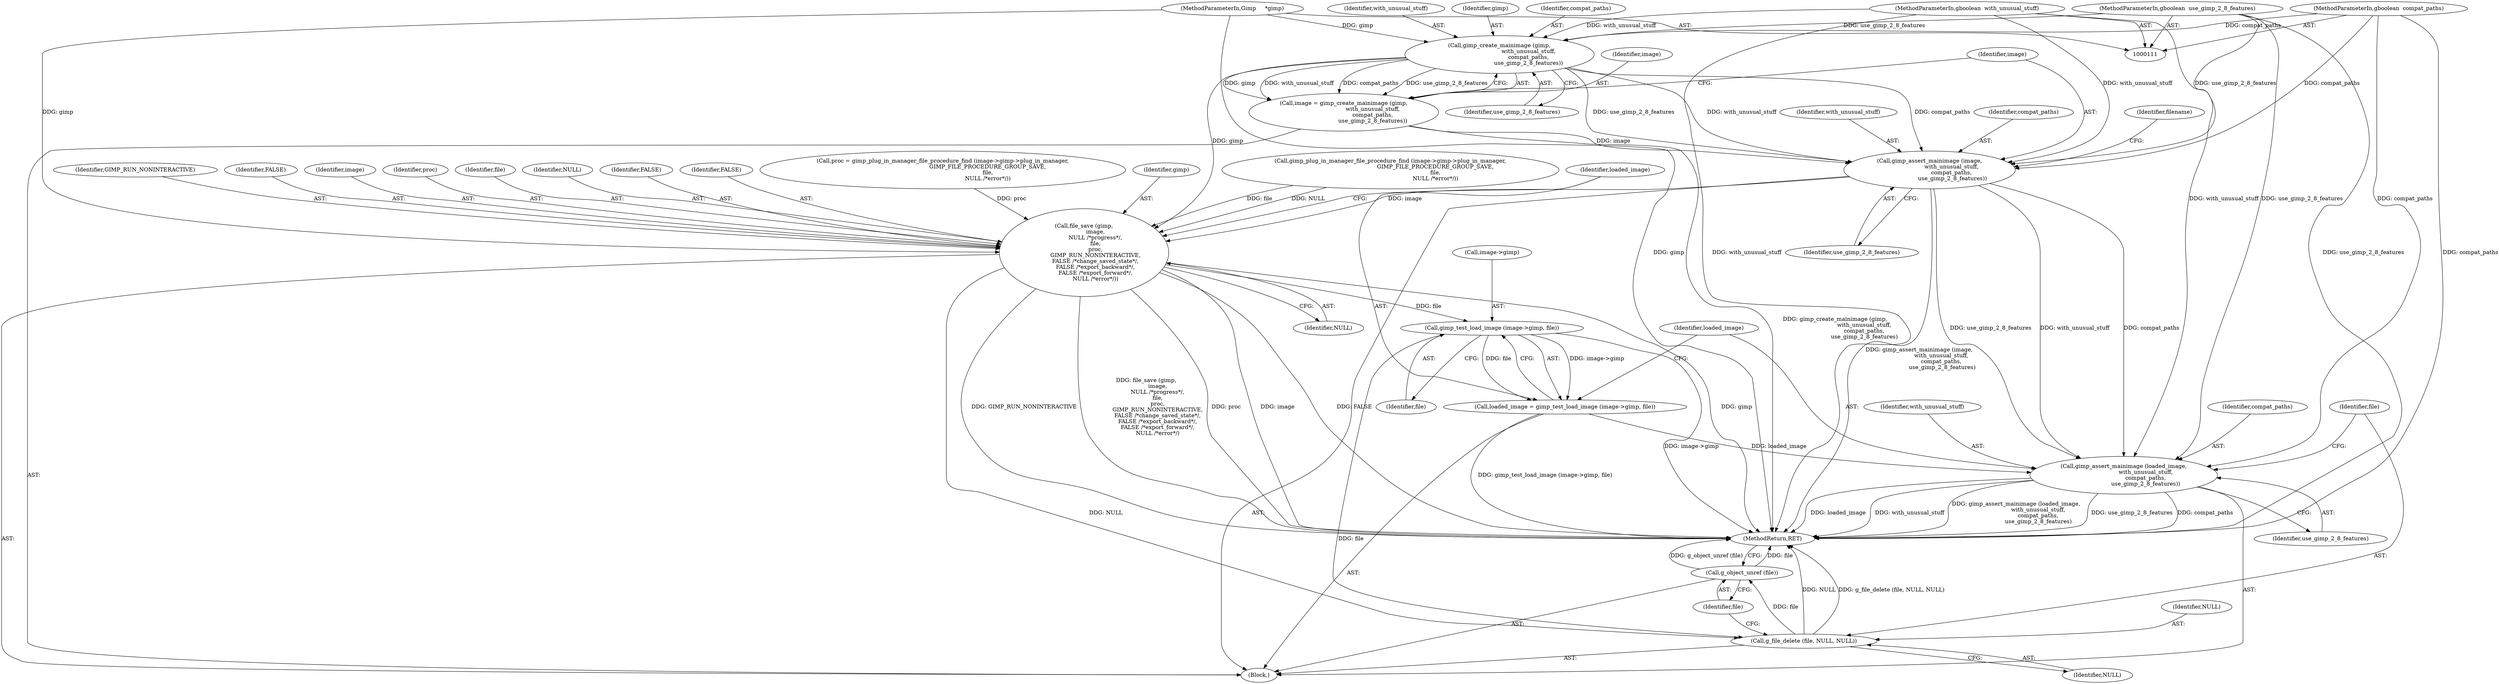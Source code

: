 digraph "0_gimp_c21eff4b031acb04fb4dfce8bd5fdfecc2b6524f@API" {
"1000124" [label="(Call,gimp_create_mainimage (gimp,\n                                 with_unusual_stuff,\n                                 compat_paths,\n                                 use_gimp_2_8_features))"];
"1000112" [label="(MethodParameterIn,Gimp     *gimp)"];
"1000113" [label="(MethodParameterIn,gboolean  with_unusual_stuff)"];
"1000114" [label="(MethodParameterIn,gboolean  compat_paths)"];
"1000115" [label="(MethodParameterIn,gboolean  use_gimp_2_8_features)"];
"1000122" [label="(Call,image = gimp_create_mainimage (gimp,\n                                 with_unusual_stuff,\n                                 compat_paths,\n                                 use_gimp_2_8_features))"];
"1000129" [label="(Call,gimp_assert_mainimage (image,\n                         with_unusual_stuff,\n                         compat_paths,\n                          use_gimp_2_8_features))"];
"1000157" [label="(Call,file_save (gimp,\n             image,\n             NULL /*progress*/,\n             file,\n             proc,\n             GIMP_RUN_NONINTERACTIVE,\n             FALSE /*change_saved_state*/,\n             FALSE /*export_backward*/,\n             FALSE /*export_forward*/,\n             NULL /*error*/))"];
"1000170" [label="(Call,gimp_test_load_image (image->gimp, file))"];
"1000168" [label="(Call,loaded_image = gimp_test_load_image (image->gimp, file))"];
"1000175" [label="(Call,gimp_assert_mainimage (loaded_image,\n                         with_unusual_stuff,\n                         compat_paths,\n                         use_gimp_2_8_features))"];
"1000180" [label="(Call,g_file_delete (file, NULL, NULL))"];
"1000184" [label="(Call,g_object_unref (file))"];
"1000168" [label="(Call,loaded_image = gimp_test_load_image (image->gimp, file))"];
"1000128" [label="(Identifier,use_gimp_2_8_features)"];
"1000135" [label="(Identifier,filename)"];
"1000148" [label="(Call,gimp_plug_in_manager_file_procedure_find (image->gimp->plug_in_manager,\n                                                   GIMP_FILE_PROCEDURE_GROUP_SAVE,\n                                                   file,\n                                                   NULL /*error*/))"];
"1000185" [label="(Identifier,file)"];
"1000112" [label="(MethodParameterIn,Gimp     *gimp)"];
"1000175" [label="(Call,gimp_assert_mainimage (loaded_image,\n                         with_unusual_stuff,\n                         compat_paths,\n                         use_gimp_2_8_features))"];
"1000176" [label="(Identifier,loaded_image)"];
"1000182" [label="(Identifier,NULL)"];
"1000163" [label="(Identifier,GIMP_RUN_NONINTERACTIVE)"];
"1000122" [label="(Call,image = gimp_create_mainimage (gimp,\n                                 with_unusual_stuff,\n                                 compat_paths,\n                                 use_gimp_2_8_features))"];
"1000169" [label="(Identifier,loaded_image)"];
"1000179" [label="(Identifier,use_gimp_2_8_features)"];
"1000113" [label="(MethodParameterIn,gboolean  with_unusual_stuff)"];
"1000174" [label="(Identifier,file)"];
"1000170" [label="(Call,gimp_test_load_image (image->gimp, file))"];
"1000166" [label="(Identifier,FALSE)"];
"1000171" [label="(Call,image->gimp)"];
"1000159" [label="(Identifier,image)"];
"1000162" [label="(Identifier,proc)"];
"1000178" [label="(Identifier,compat_paths)"];
"1000180" [label="(Call,g_file_delete (file, NULL, NULL))"];
"1000181" [label="(Identifier,file)"];
"1000161" [label="(Identifier,file)"];
"1000125" [label="(Identifier,gimp)"];
"1000186" [label="(MethodReturn,RET)"];
"1000177" [label="(Identifier,with_unusual_stuff)"];
"1000131" [label="(Identifier,with_unusual_stuff)"];
"1000116" [label="(Block,)"];
"1000160" [label="(Identifier,NULL)"];
"1000164" [label="(Identifier,FALSE)"];
"1000127" [label="(Identifier,compat_paths)"];
"1000132" [label="(Identifier,compat_paths)"];
"1000165" [label="(Identifier,FALSE)"];
"1000115" [label="(MethodParameterIn,gboolean  use_gimp_2_8_features)"];
"1000146" [label="(Call,proc = gimp_plug_in_manager_file_procedure_find (image->gimp->plug_in_manager,\n                                                   GIMP_FILE_PROCEDURE_GROUP_SAVE,\n                                                   file,\n                                                   NULL /*error*/))"];
"1000114" [label="(MethodParameterIn,gboolean  compat_paths)"];
"1000123" [label="(Identifier,image)"];
"1000133" [label="(Identifier,use_gimp_2_8_features)"];
"1000158" [label="(Identifier,gimp)"];
"1000184" [label="(Call,g_object_unref (file))"];
"1000130" [label="(Identifier,image)"];
"1000124" [label="(Call,gimp_create_mainimage (gimp,\n                                 with_unusual_stuff,\n                                 compat_paths,\n                                 use_gimp_2_8_features))"];
"1000126" [label="(Identifier,with_unusual_stuff)"];
"1000129" [label="(Call,gimp_assert_mainimage (image,\n                         with_unusual_stuff,\n                         compat_paths,\n                          use_gimp_2_8_features))"];
"1000157" [label="(Call,file_save (gimp,\n             image,\n             NULL /*progress*/,\n             file,\n             proc,\n             GIMP_RUN_NONINTERACTIVE,\n             FALSE /*change_saved_state*/,\n             FALSE /*export_backward*/,\n             FALSE /*export_forward*/,\n             NULL /*error*/))"];
"1000167" [label="(Identifier,NULL)"];
"1000183" [label="(Identifier,NULL)"];
"1000124" -> "1000122"  [label="AST: "];
"1000124" -> "1000128"  [label="CFG: "];
"1000125" -> "1000124"  [label="AST: "];
"1000126" -> "1000124"  [label="AST: "];
"1000127" -> "1000124"  [label="AST: "];
"1000128" -> "1000124"  [label="AST: "];
"1000122" -> "1000124"  [label="CFG: "];
"1000124" -> "1000122"  [label="DDG: gimp"];
"1000124" -> "1000122"  [label="DDG: with_unusual_stuff"];
"1000124" -> "1000122"  [label="DDG: compat_paths"];
"1000124" -> "1000122"  [label="DDG: use_gimp_2_8_features"];
"1000112" -> "1000124"  [label="DDG: gimp"];
"1000113" -> "1000124"  [label="DDG: with_unusual_stuff"];
"1000114" -> "1000124"  [label="DDG: compat_paths"];
"1000115" -> "1000124"  [label="DDG: use_gimp_2_8_features"];
"1000124" -> "1000129"  [label="DDG: with_unusual_stuff"];
"1000124" -> "1000129"  [label="DDG: compat_paths"];
"1000124" -> "1000129"  [label="DDG: use_gimp_2_8_features"];
"1000124" -> "1000157"  [label="DDG: gimp"];
"1000112" -> "1000111"  [label="AST: "];
"1000112" -> "1000186"  [label="DDG: gimp"];
"1000112" -> "1000157"  [label="DDG: gimp"];
"1000113" -> "1000111"  [label="AST: "];
"1000113" -> "1000186"  [label="DDG: with_unusual_stuff"];
"1000113" -> "1000129"  [label="DDG: with_unusual_stuff"];
"1000113" -> "1000175"  [label="DDG: with_unusual_stuff"];
"1000114" -> "1000111"  [label="AST: "];
"1000114" -> "1000186"  [label="DDG: compat_paths"];
"1000114" -> "1000129"  [label="DDG: compat_paths"];
"1000114" -> "1000175"  [label="DDG: compat_paths"];
"1000115" -> "1000111"  [label="AST: "];
"1000115" -> "1000186"  [label="DDG: use_gimp_2_8_features"];
"1000115" -> "1000129"  [label="DDG: use_gimp_2_8_features"];
"1000115" -> "1000175"  [label="DDG: use_gimp_2_8_features"];
"1000122" -> "1000116"  [label="AST: "];
"1000123" -> "1000122"  [label="AST: "];
"1000130" -> "1000122"  [label="CFG: "];
"1000122" -> "1000186"  [label="DDG: gimp_create_mainimage (gimp,\n                                 with_unusual_stuff,\n                                 compat_paths,\n                                 use_gimp_2_8_features)"];
"1000122" -> "1000129"  [label="DDG: image"];
"1000129" -> "1000116"  [label="AST: "];
"1000129" -> "1000133"  [label="CFG: "];
"1000130" -> "1000129"  [label="AST: "];
"1000131" -> "1000129"  [label="AST: "];
"1000132" -> "1000129"  [label="AST: "];
"1000133" -> "1000129"  [label="AST: "];
"1000135" -> "1000129"  [label="CFG: "];
"1000129" -> "1000186"  [label="DDG: gimp_assert_mainimage (image,\n                         with_unusual_stuff,\n                         compat_paths,\n                          use_gimp_2_8_features)"];
"1000129" -> "1000157"  [label="DDG: image"];
"1000129" -> "1000175"  [label="DDG: with_unusual_stuff"];
"1000129" -> "1000175"  [label="DDG: compat_paths"];
"1000129" -> "1000175"  [label="DDG: use_gimp_2_8_features"];
"1000157" -> "1000116"  [label="AST: "];
"1000157" -> "1000167"  [label="CFG: "];
"1000158" -> "1000157"  [label="AST: "];
"1000159" -> "1000157"  [label="AST: "];
"1000160" -> "1000157"  [label="AST: "];
"1000161" -> "1000157"  [label="AST: "];
"1000162" -> "1000157"  [label="AST: "];
"1000163" -> "1000157"  [label="AST: "];
"1000164" -> "1000157"  [label="AST: "];
"1000165" -> "1000157"  [label="AST: "];
"1000166" -> "1000157"  [label="AST: "];
"1000167" -> "1000157"  [label="AST: "];
"1000169" -> "1000157"  [label="CFG: "];
"1000157" -> "1000186"  [label="DDG: file_save (gimp,\n             image,\n             NULL /*progress*/,\n             file,\n             proc,\n             GIMP_RUN_NONINTERACTIVE,\n             FALSE /*change_saved_state*/,\n             FALSE /*export_backward*/,\n             FALSE /*export_forward*/,\n             NULL /*error*/)"];
"1000157" -> "1000186"  [label="DDG: image"];
"1000157" -> "1000186"  [label="DDG: FALSE"];
"1000157" -> "1000186"  [label="DDG: gimp"];
"1000157" -> "1000186"  [label="DDG: GIMP_RUN_NONINTERACTIVE"];
"1000157" -> "1000186"  [label="DDG: proc"];
"1000148" -> "1000157"  [label="DDG: NULL"];
"1000148" -> "1000157"  [label="DDG: file"];
"1000146" -> "1000157"  [label="DDG: proc"];
"1000157" -> "1000170"  [label="DDG: file"];
"1000157" -> "1000180"  [label="DDG: NULL"];
"1000170" -> "1000168"  [label="AST: "];
"1000170" -> "1000174"  [label="CFG: "];
"1000171" -> "1000170"  [label="AST: "];
"1000174" -> "1000170"  [label="AST: "];
"1000168" -> "1000170"  [label="CFG: "];
"1000170" -> "1000186"  [label="DDG: image->gimp"];
"1000170" -> "1000168"  [label="DDG: image->gimp"];
"1000170" -> "1000168"  [label="DDG: file"];
"1000170" -> "1000180"  [label="DDG: file"];
"1000168" -> "1000116"  [label="AST: "];
"1000169" -> "1000168"  [label="AST: "];
"1000176" -> "1000168"  [label="CFG: "];
"1000168" -> "1000186"  [label="DDG: gimp_test_load_image (image->gimp, file)"];
"1000168" -> "1000175"  [label="DDG: loaded_image"];
"1000175" -> "1000116"  [label="AST: "];
"1000175" -> "1000179"  [label="CFG: "];
"1000176" -> "1000175"  [label="AST: "];
"1000177" -> "1000175"  [label="AST: "];
"1000178" -> "1000175"  [label="AST: "];
"1000179" -> "1000175"  [label="AST: "];
"1000181" -> "1000175"  [label="CFG: "];
"1000175" -> "1000186"  [label="DDG: use_gimp_2_8_features"];
"1000175" -> "1000186"  [label="DDG: compat_paths"];
"1000175" -> "1000186"  [label="DDG: loaded_image"];
"1000175" -> "1000186"  [label="DDG: with_unusual_stuff"];
"1000175" -> "1000186"  [label="DDG: gimp_assert_mainimage (loaded_image,\n                         with_unusual_stuff,\n                         compat_paths,\n                         use_gimp_2_8_features)"];
"1000180" -> "1000116"  [label="AST: "];
"1000180" -> "1000183"  [label="CFG: "];
"1000181" -> "1000180"  [label="AST: "];
"1000182" -> "1000180"  [label="AST: "];
"1000183" -> "1000180"  [label="AST: "];
"1000185" -> "1000180"  [label="CFG: "];
"1000180" -> "1000186"  [label="DDG: NULL"];
"1000180" -> "1000186"  [label="DDG: g_file_delete (file, NULL, NULL)"];
"1000180" -> "1000184"  [label="DDG: file"];
"1000184" -> "1000116"  [label="AST: "];
"1000184" -> "1000185"  [label="CFG: "];
"1000185" -> "1000184"  [label="AST: "];
"1000186" -> "1000184"  [label="CFG: "];
"1000184" -> "1000186"  [label="DDG: file"];
"1000184" -> "1000186"  [label="DDG: g_object_unref (file)"];
}
